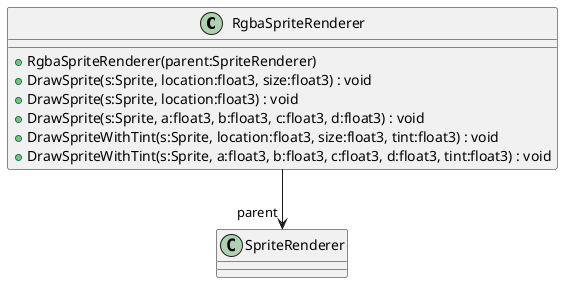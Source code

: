 @startuml
class RgbaSpriteRenderer {
    + RgbaSpriteRenderer(parent:SpriteRenderer)
    + DrawSprite(s:Sprite, location:float3, size:float3) : void
    + DrawSprite(s:Sprite, location:float3) : void
    + DrawSprite(s:Sprite, a:float3, b:float3, c:float3, d:float3) : void
    + DrawSpriteWithTint(s:Sprite, location:float3, size:float3, tint:float3) : void
    + DrawSpriteWithTint(s:Sprite, a:float3, b:float3, c:float3, d:float3, tint:float3) : void
}
RgbaSpriteRenderer --> "parent" SpriteRenderer
@enduml

